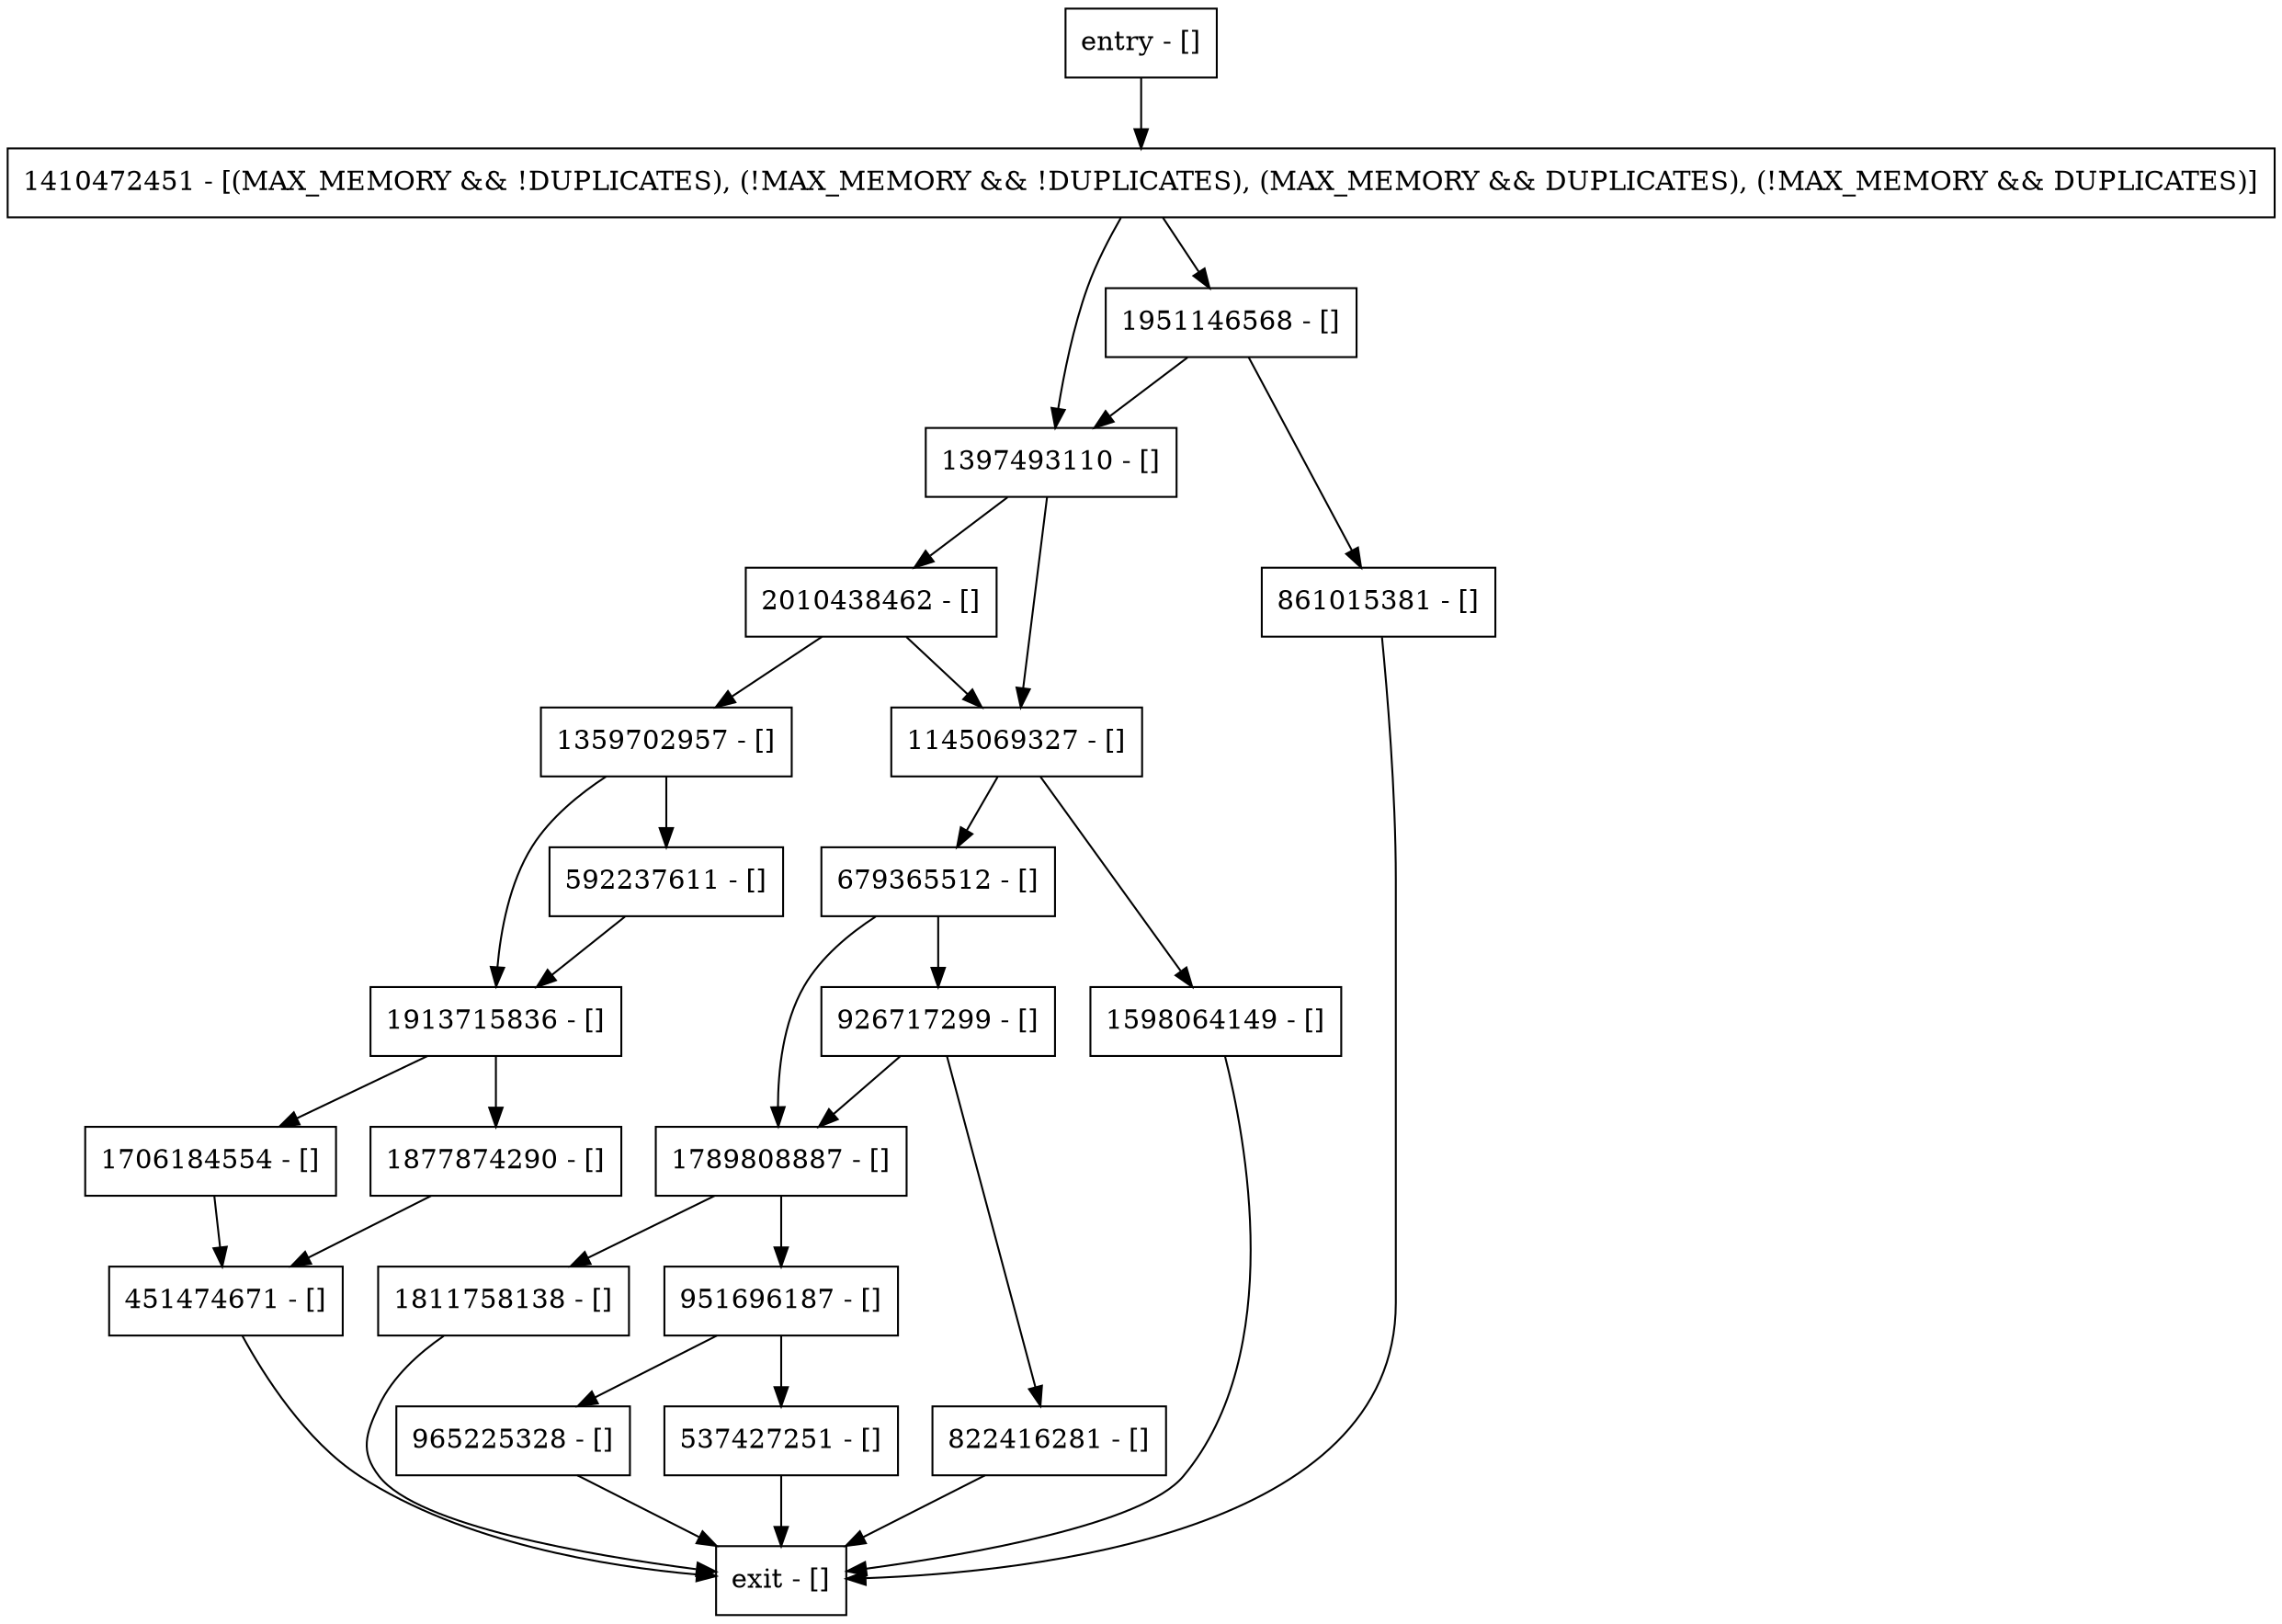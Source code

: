 digraph getWritableLocker {
node [shape=record];
1359702957 [label="1359702957 - []"];
2010438462 [label="2010438462 - []"];
1913715836 [label="1913715836 - []"];
1397493110 [label="1397493110 - []"];
1706184554 [label="1706184554 - []"];
1951146568 [label="1951146568 - []"];
1789808887 [label="1789808887 - []"];
1145069327 [label="1145069327 - []"];
592237611 [label="592237611 - []"];
965225328 [label="965225328 - []"];
679365512 [label="679365512 - []"];
entry [label="entry - []"];
exit [label="exit - []"];
1811758138 [label="1811758138 - []"];
861015381 [label="861015381 - []"];
1877874290 [label="1877874290 - []"];
1410472451 [label="1410472451 - [(MAX_MEMORY && !DUPLICATES), (!MAX_MEMORY && !DUPLICATES), (MAX_MEMORY && DUPLICATES), (!MAX_MEMORY && DUPLICATES)]"];
1598064149 [label="1598064149 - []"];
822416281 [label="822416281 - []"];
537427251 [label="537427251 - []"];
926717299 [label="926717299 - []"];
951696187 [label="951696187 - []"];
451474671 [label="451474671 - []"];
entry;
exit;
1359702957 -> 1913715836;
1359702957 -> 592237611;
2010438462 -> 1359702957;
2010438462 -> 1145069327;
1913715836 -> 1706184554;
1913715836 -> 1877874290;
1397493110 -> 2010438462;
1397493110 -> 1145069327;
1706184554 -> 451474671;
1951146568 -> 1397493110;
1951146568 -> 861015381;
1789808887 -> 1811758138;
1789808887 -> 951696187;
1145069327 -> 679365512;
1145069327 -> 1598064149;
592237611 -> 1913715836;
965225328 -> exit;
679365512 -> 1789808887;
679365512 -> 926717299;
entry -> 1410472451;
1811758138 -> exit;
861015381 -> exit;
1877874290 -> 451474671;
1410472451 -> 1397493110;
1410472451 -> 1951146568;
1598064149 -> exit;
822416281 -> exit;
537427251 -> exit;
926717299 -> 822416281;
926717299 -> 1789808887;
951696187 -> 537427251;
951696187 -> 965225328;
451474671 -> exit;
}
